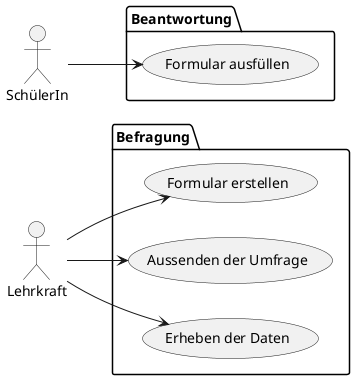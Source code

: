 @startuml
left to right direction
actor Lehrkraft as l
actor SchülerIn as s

package Beantwortung {
usecase "Formular ausfüllen" as UC5
}

package Befragung {
usecase "Formular erstellen" as UC1
usecase "Aussenden der Umfrage" as UC2
usecase "Erheben der Daten" as UC3
}



s --> UC5
l --> UC1
l --> UC2
l --> UC3


@enduml